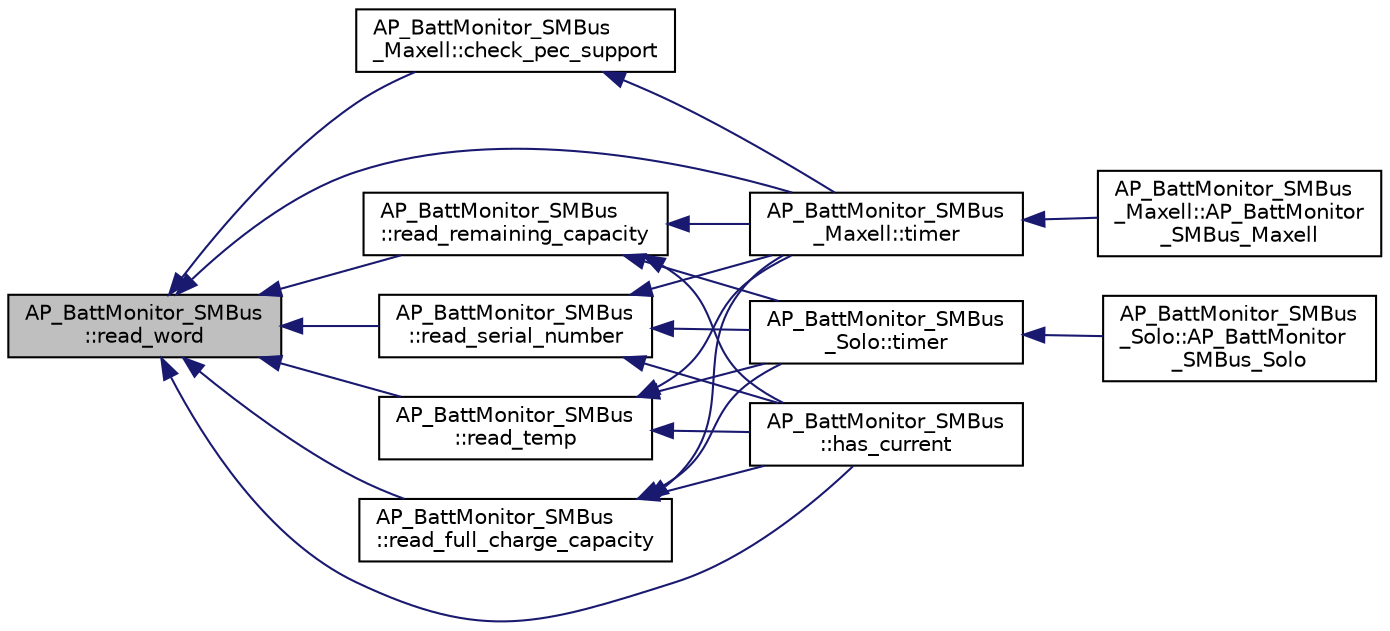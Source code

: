 digraph "AP_BattMonitor_SMBus::read_word"
{
 // INTERACTIVE_SVG=YES
  edge [fontname="Helvetica",fontsize="10",labelfontname="Helvetica",labelfontsize="10"];
  node [fontname="Helvetica",fontsize="10",shape=record];
  rankdir="LR";
  Node1 [label="AP_BattMonitor_SMBus\l::read_word",height=0.2,width=0.4,color="black", fillcolor="grey75", style="filled", fontcolor="black"];
  Node1 -> Node2 [dir="back",color="midnightblue",fontsize="10",style="solid",fontname="Helvetica"];
  Node2 [label="AP_BattMonitor_SMBus\l_Maxell::check_pec_support",height=0.2,width=0.4,color="black", fillcolor="white", style="filled",URL="$classAP__BattMonitor__SMBus__Maxell.html#a364dce600b634bff72cc4836a0505233"];
  Node2 -> Node3 [dir="back",color="midnightblue",fontsize="10",style="solid",fontname="Helvetica"];
  Node3 [label="AP_BattMonitor_SMBus\l_Maxell::timer",height=0.2,width=0.4,color="black", fillcolor="white", style="filled",URL="$classAP__BattMonitor__SMBus__Maxell.html#a9774b2c0d3b19a74ff3ef14be93508f0"];
  Node3 -> Node4 [dir="back",color="midnightblue",fontsize="10",style="solid",fontname="Helvetica"];
  Node4 [label="AP_BattMonitor_SMBus\l_Maxell::AP_BattMonitor\l_SMBus_Maxell",height=0.2,width=0.4,color="black", fillcolor="white", style="filled",URL="$classAP__BattMonitor__SMBus__Maxell.html#a5e936d4bf53f5c77658a2af8cca9682e"];
  Node1 -> Node5 [dir="back",color="midnightblue",fontsize="10",style="solid",fontname="Helvetica"];
  Node5 [label="AP_BattMonitor_SMBus\l::has_current",height=0.2,width=0.4,color="black", fillcolor="white", style="filled",URL="$classAP__BattMonitor__SMBus.html#a20acd1e39545dcc38e005c00edddf00c",tooltip="returns true if battery monitor instance provides current info "];
  Node1 -> Node6 [dir="back",color="midnightblue",fontsize="10",style="solid",fontname="Helvetica"];
  Node6 [label="AP_BattMonitor_SMBus\l::read_full_charge_capacity",height=0.2,width=0.4,color="black", fillcolor="white", style="filled",URL="$classAP__BattMonitor__SMBus.html#a0d5ae604ac06ba9a026fd6d2fc8e789b"];
  Node6 -> Node5 [dir="back",color="midnightblue",fontsize="10",style="solid",fontname="Helvetica"];
  Node6 -> Node7 [dir="back",color="midnightblue",fontsize="10",style="solid",fontname="Helvetica"];
  Node7 [label="AP_BattMonitor_SMBus\l_Solo::timer",height=0.2,width=0.4,color="black", fillcolor="white", style="filled",URL="$classAP__BattMonitor__SMBus__Solo.html#a2c97ca22c71a9ca709a48ce68f6914cd"];
  Node7 -> Node8 [dir="back",color="midnightblue",fontsize="10",style="solid",fontname="Helvetica"];
  Node8 [label="AP_BattMonitor_SMBus\l_Solo::AP_BattMonitor\l_SMBus_Solo",height=0.2,width=0.4,color="black", fillcolor="white", style="filled",URL="$classAP__BattMonitor__SMBus__Solo.html#a461a488e2a9abe8c5fa6e078fd45452e"];
  Node6 -> Node3 [dir="back",color="midnightblue",fontsize="10",style="solid",fontname="Helvetica"];
  Node1 -> Node9 [dir="back",color="midnightblue",fontsize="10",style="solid",fontname="Helvetica"];
  Node9 [label="AP_BattMonitor_SMBus\l::read_remaining_capacity",height=0.2,width=0.4,color="black", fillcolor="white", style="filled",URL="$classAP__BattMonitor__SMBus.html#abb6ff8cbfa527757eaa6042c46a69c65"];
  Node9 -> Node5 [dir="back",color="midnightblue",fontsize="10",style="solid",fontname="Helvetica"];
  Node9 -> Node7 [dir="back",color="midnightblue",fontsize="10",style="solid",fontname="Helvetica"];
  Node9 -> Node3 [dir="back",color="midnightblue",fontsize="10",style="solid",fontname="Helvetica"];
  Node1 -> Node10 [dir="back",color="midnightblue",fontsize="10",style="solid",fontname="Helvetica"];
  Node10 [label="AP_BattMonitor_SMBus\l::read_serial_number",height=0.2,width=0.4,color="black", fillcolor="white", style="filled",URL="$classAP__BattMonitor__SMBus.html#aed41b0a6c571f72c87c5ea565f51f601"];
  Node10 -> Node5 [dir="back",color="midnightblue",fontsize="10",style="solid",fontname="Helvetica"];
  Node10 -> Node7 [dir="back",color="midnightblue",fontsize="10",style="solid",fontname="Helvetica"];
  Node10 -> Node3 [dir="back",color="midnightblue",fontsize="10",style="solid",fontname="Helvetica"];
  Node1 -> Node11 [dir="back",color="midnightblue",fontsize="10",style="solid",fontname="Helvetica"];
  Node11 [label="AP_BattMonitor_SMBus\l::read_temp",height=0.2,width=0.4,color="black", fillcolor="white", style="filled",URL="$classAP__BattMonitor__SMBus.html#ad6a78e6da3da2edc1b36f2cbd119868c"];
  Node11 -> Node5 [dir="back",color="midnightblue",fontsize="10",style="solid",fontname="Helvetica"];
  Node11 -> Node7 [dir="back",color="midnightblue",fontsize="10",style="solid",fontname="Helvetica"];
  Node11 -> Node3 [dir="back",color="midnightblue",fontsize="10",style="solid",fontname="Helvetica"];
  Node1 -> Node3 [dir="back",color="midnightblue",fontsize="10",style="solid",fontname="Helvetica"];
}
